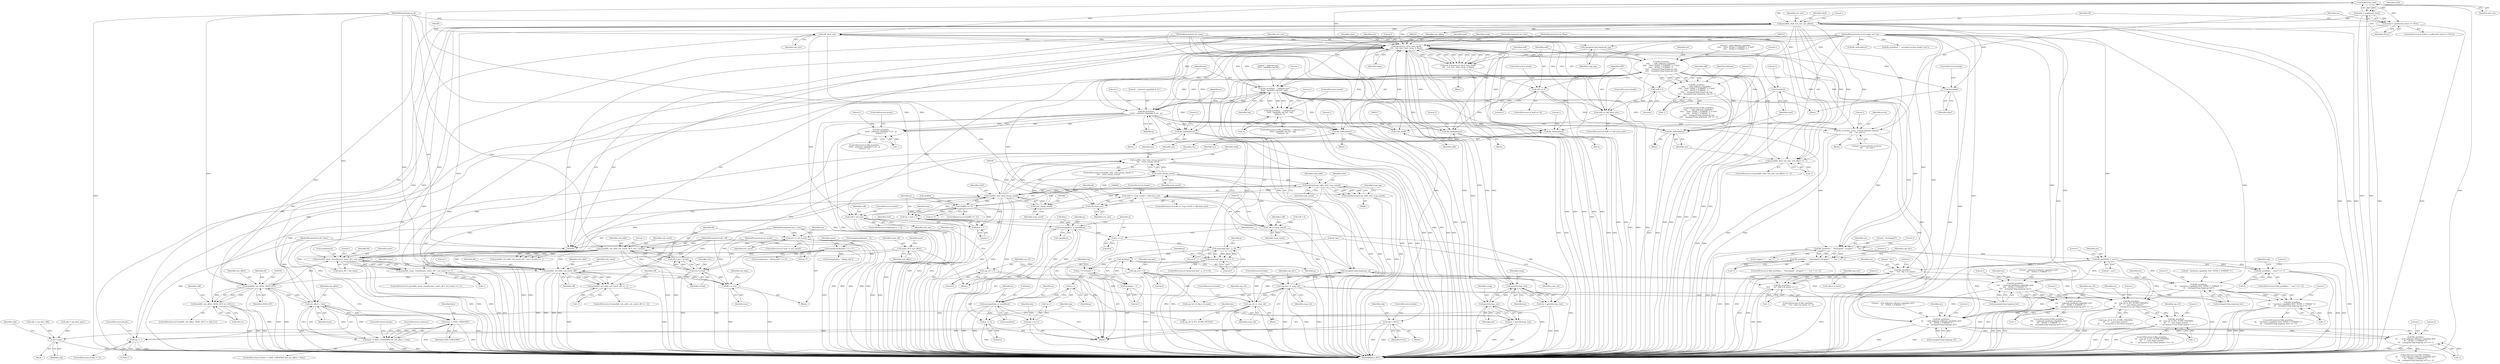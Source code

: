 digraph "1_file_445c8fb0ebff85195be94cd9f7e1df89cade5c7f_1@API" {
"1000271" [label="(Call,malloc(xsh_size))"];
"1000307" [label="(Call,(off_t)xsh_size)"];
"1000284" [label="(Call,pread(fd, nbuf, xsh_size, xsh_offset))"];
"1000226" [label="(Call,pread(fd, xsh_addr, xsh_sizeof, off))"];
"1000191" [label="(Call,pread(fd, name, sizeof(name), name_off + xsh_name))"];
"1000351" [label="(Call,lseek(fd, xsh_offset, SEEK_SET))"];
"1000113" [label="(MethodParameterIn,int fd)"];
"1000257" [label="(Call,xsh_offset > fsize)"];
"1000254" [label="(Call,fsize != SIZE_UNKNOWN)"];
"1000117" [label="(MethodParameterIn,off_t fsize)"];
"1000384" [label="(Call,read(fd, cbuf, (size_t)xcap_sizeof))"];
"1000400" [label="(Call,cbuf[0] == 'A')"];
"1000493" [label="(Call,memcpy(xcap_addr, cbuf, xcap_sizeof))"];
"1000390" [label="(Call,(ssize_t)xcap_sizeof)"];
"1000387" [label="(Call,(size_t)xcap_sizeof)"];
"1000164" [label="(Call,pread(fd, xsh_addr, xsh_sizeof, off + size * strtab))"];
"1000146" [label="(Call,size != xsh_sizeof)"];
"1000116" [label="(MethodParameterIn,size_t size)"];
"1000114" [label="(MethodParameterIn,off_t off)"];
"1000170" [label="(Call,size * strtab)"];
"1000120" [label="(MethodParameterIn,int strtab)"];
"1000207" [label="(Call,name[sizeof(name) - 1] = '\0')"];
"1000181" [label="(Call,name_off = xsh_offset)"];
"1000239" [label="(Call,off += size)"];
"1000269" [label="(Call,nbuf = malloc(xsh_size))"];
"1000271" [label="(Call,malloc(xsh_size))"];
"1000313" [label="(Call,donote(ms, nbuf, (size_t)noff,\n\t\t\t\t    xsh_size, clazz, swap, 4, flags))"];
"1000515" [label="(Call,file_printf(ms,\n\t\t\t\t\t    \", with unknown capability \"\n\t\t\t\t\t    \"0x%\" INT64_T_FORMAT \"x = 0x%\"\n\t\t\t\t\t    INT64_T_FORMAT \"x\",\n\t\t\t\t\t    (unsigned long long)xcap_tag,\n\t\t\t\t\t    (unsigned long long)xcap_val))"];
"1000480" [label="(Call,file_printf(ms, \", unknown gnu\"\n\t\t\t\t\t\t\" capability tag %d\", tag))"];
"1000438" [label="(Call,file_printf(ms,\n\t\t\t\t\t\t\", unknown capability %.3s\", p))"];
"1000110" [label="(MethodParameterIn,struct magic_set *ms)"];
"1000430" [label="(Call,memcmp(\"gnu\", p, 3))"];
"1000420" [label="(Call,p += 4)"];
"1000414" [label="(Call,memcpy(&len, p, sizeof(len)))"];
"1000459" [label="(Call,memcpy(&len, p, sizeof(len)))"];
"1000457" [label="(Call,p++)"];
"1000448" [label="(Call,p += strlen(p) + 1)"];
"1000451" [label="(Call,strlen(p))"];
"1000407" [label="(Call,*p = cbuf + 1)"];
"1000474" [label="(Call,tag != 1)"];
"1000454" [label="(Call,tag = *p++)"];
"1000518" [label="(Call,(unsigned long long)xcap_tag)"];
"1000521" [label="(Call,(unsigned long long)xcap_val)"];
"1000503" [label="(Call,cap_hw1 |= xcap_val)"];
"1000137" [label="(Call,cap_hw1 = 0)"];
"1000508" [label="(Call,cap_sf1 |= xcap_val)"];
"1000141" [label="(Call,cap_sf1 = 0)"];
"1000316" [label="(Call,(size_t)noff)"];
"1000305" [label="(Call,noff >= (off_t)xsh_size)"];
"1000325" [label="(Call,noff == 0)"];
"1000311" [label="(Call,noff = donote(ms, nbuf, (size_t)noff,\n\t\t\t\t    xsh_size, clazz, swap, 4, flags))"];
"1000299" [label="(Call,noff = 0)"];
"1000111" [label="(MethodParameterIn,int clazz)"];
"1000425" [label="(Call,getu32(swap, len))"];
"1000470" [label="(Call,getu32(swap, len))"];
"1000112" [label="(MethodParameterIn,int swap)"];
"1000118" [label="(MethodParameterIn,int *flags)"];
"1000378" [label="(Call,(off_t)xsh_size)"];
"1000268" [label="(Call,(nbuf = malloc(xsh_size)) == NULL)"];
"1000577" [label="(Call,cdp = NULL)"];
"1000624" [label="(Call,++cdp)"];
"1000190" [label="(Call,pread(fd, name, sizeof(name), name_off + xsh_name) == -1)"];
"1000225" [label="(Call,pread(fd, xsh_addr, xsh_sizeof, off) == -1)"];
"1000253" [label="(Call,fsize != SIZE_UNKNOWN && xsh_offset > fsize)"];
"1000350" [label="(Call,lseek(fd, xsh_offset, SEEK_SET) == (off_t)-1)"];
"1000383" [label="(Call,read(fd, cbuf, (size_t)xcap_sizeof) !=\n\t\t\t\t    (ssize_t)xcap_sizeof)"];
"1000429" [label="(Call,memcmp(\"gnu\", p, 3) != 0)"];
"1000202" [label="(Call,file_badread(ms))"];
"1000234" [label="(Call,file_badread(ms))"];
"1000275" [label="(Call,file_error(ms, errno, \"Cannot allocate memory\"\n \t\t\t\t    \" for note\"))"];
"1000292" [label="(Call,file_badread(ms))"];
"1000374" [label="(Call,(coff += xcap_sizeof) > (off_t)xsh_size)"];
"1000534" [label="(Call,coff = xsh_size)"];
"1000375" [label="(Call,coff += xcap_sizeof)"];
"1000329" [label="(Call,free(nbuf))"];
"1000360" [label="(Call,file_badseek(ms))"];
"1000394" [label="(Call,file_badread(ms))"];
"1000423" [label="(Call,len = getu32(swap, len))"];
"1000468" [label="(Call,len = getu32(swap, len))"];
"1000479" [label="(Call,file_printf(ms, \", unknown gnu\"\n\t\t\t\t\t\t\" capability tag %d\", tag)\n\t\t\t\t\t\t== -1)"];
"1000514" [label="(Call,file_printf(ms,\n\t\t\t\t\t    \", with unknown capability \"\n\t\t\t\t\t    \"0x%\" INT64_T_FORMAT \"x = 0x%\"\n\t\t\t\t\t    INT64_T_FORMAT \"x\",\n\t\t\t\t\t    (unsigned long long)xcap_tag,\n\t\t\t\t\t    (unsigned long long)xcap_val) == -1)"];
"1000543" [label="(Call,file_printf(ms, \", %sstripped\", stripped ? \"\" : \"not \"))"];
"1000542" [label="(Call,file_printf(ms, \", %sstripped\", stripped ? \"\" : \"not \") == -1)"];
"1000583" [label="(Call,file_printf(ms, \", uses\"))"];
"1000582" [label="(Call,file_printf(ms, \", uses\") == -1)"];
"1000608" [label="(Call,file_printf(ms,\n\t\t\t\t\t    \" %s\", cdp->cd_name))"];
"1000607" [label="(Call,file_printf(ms,\n\t\t\t\t\t    \" %s\", cdp->cd_name) == -1)"];
"1000630" [label="(Call,file_printf(ms,\n\t\t\t\t    \" unknown hardware capability 0x%\"\n\t\t\t\t    INT64_T_FORMAT \"x\",\n\t\t\t\t    (unsigned long long)cap_hw1))"];
"1000629" [label="(Call,file_printf(ms,\n\t\t\t\t    \" unknown hardware capability 0x%\"\n\t\t\t\t    INT64_T_FORMAT \"x\",\n\t\t\t\t    (unsigned long long)cap_hw1) == -1)"];
"1000666" [label="(Call,file_printf(ms,\n\t\t\t    (cap_sf1 & SF1_SUNW_FPKNWN)\n\t\t\t    ? \", uses frame pointer\"\n\t\t\t    : \", not known to use frame pointer\"))"];
"1000665" [label="(Call,file_printf(ms,\n\t\t\t    (cap_sf1 & SF1_SUNW_FPKNWN)\n\t\t\t    ? \", uses frame pointer\"\n\t\t\t    : \", not known to use frame pointer\") == -1)"];
"1000686" [label="(Call,file_printf(ms,\n\t\t\t    \", with unknown software capability 0x%\"\n\t\t\t    INT64_T_FORMAT \"x\",\n\t\t\t    (unsigned long long)cap_sf1))"];
"1000685" [label="(Call,file_printf(ms,\n\t\t\t    \", with unknown software capability 0x%\"\n\t\t\t    INT64_T_FORMAT \"x\",\n\t\t\t    (unsigned long long)cap_sf1) == -1)"];
"1000645" [label="(Call,file_printf(ms,\n\t\t\t    \" hardware capability 0x%\" INT64_T_FORMAT \"x\",\n\t\t\t    (unsigned long long)cap_hw1))"];
"1000644" [label="(Call,file_printf(ms,\n\t\t\t    \" hardware capability 0x%\" INT64_T_FORMAT \"x\",\n\t\t\t    (unsigned long long)cap_hw1) == -1)"];
"1000437" [label="(Call,file_printf(ms,\n\t\t\t\t\t\t\", unknown capability %.3s\", p)\n\t\t\t\t\t\t== -1)"];
"1000465" [label="(Call,p += 4)"];
"1000450" [label="(Call,strlen(p) + 1)"];
"1000409" [label="(Call,cbuf + 1)"];
"1000491" [label="(Call,(void)memcpy(xcap_addr, cbuf, xcap_sizeof))"];
"1000283" [label="(Call,pread(fd, nbuf, xsh_size, xsh_offset) == -1)"];
"1000294" [label="(Call,free(nbuf))"];
"1000584" [label="(Identifier,ms)"];
"1000469" [label="(Identifier,len)"];
"1000485" [label="(Literal,1)"];
"1000496" [label="(Identifier,xcap_sizeof)"];
"1000326" [label="(Identifier,noff)"];
"1000288" [label="(Identifier,xsh_offset)"];
"1000443" [label="(Literal,1)"];
"1000234" [label="(Call,file_badread(ms))"];
"1000240" [label="(Identifier,off)"];
"1000402" [label="(Identifier,cbuf)"];
"1000268" [label="(Call,(nbuf = malloc(xsh_size)) == NULL)"];
"1000285" [label="(Identifier,fd)"];
"1000293" [label="(Identifier,ms)"];
"1000193" [label="(Identifier,name)"];
"1000281" [label="(Literal,1)"];
"1000520" [label="(Identifier,xcap_tag)"];
"1000514" [label="(Call,file_printf(ms,\n\t\t\t\t\t    \", with unknown capability \"\n\t\t\t\t\t    \"0x%\" INT64_T_FORMAT \"x = 0x%\"\n\t\t\t\t\t    INT64_T_FORMAT \"x\",\n\t\t\t\t\t    (unsigned long long)xcap_tag,\n\t\t\t\t\t    (unsigned long long)xcap_val) == -1)"];
"1000494" [label="(Identifier,xcap_addr)"];
"1000666" [label="(Call,file_printf(ms,\n\t\t\t    (cap_sf1 & SF1_SUNW_FPKNWN)\n\t\t\t    ? \", uses frame pointer\"\n\t\t\t    : \", not known to use frame pointer\"))"];
"1000674" [label="(Call,-1)"];
"1000668" [label="(Call,(cap_sf1 & SF1_SUNW_FPKNWN)\n\t\t\t    ? \", uses frame pointer\"\n\t\t\t    : \", not known to use frame pointer\")"];
"1000648" [label="(Call,(unsigned long long)cap_hw1)"];
"1000258" [label="(Identifier,xsh_offset)"];
"1000624" [label="(Call,++cdp)"];
"1000359" [label="(Block,)"];
"1000455" [label="(Identifier,tag)"];
"1000389" [label="(Identifier,xcap_sizeof)"];
"1000118" [label="(MethodParameterIn,int *flags)"];
"1000320" [label="(Identifier,clazz)"];
"1000615" [label="(Literal,1)"];
"1000461" [label="(Identifier,len)"];
"1000457" [label="(Call,p++)"];
"1000572" [label="(Call,cdp = cap_desc_386)"];
"1000446" [label="(Literal,1)"];
"1000511" [label="(ControlStructure,break;)"];
"1000139" [label="(Literal,0)"];
"1000310" [label="(ControlStructure,break;)"];
"1000696" [label="(Literal,1)"];
"1000609" [label="(Identifier,ms)"];
"1000451" [label="(Call,strlen(p))"];
"1000478" [label="(ControlStructure,if (file_printf(ms, \", unknown gnu\"\n\t\t\t\t\t\t\" capability tag %d\", tag)\n\t\t\t\t\t\t== -1))"];
"1000678" [label="(Literal,1)"];
"1000610" [label="(Literal,\" %s\")"];
"1000535" [label="(Identifier,coff)"];
"1000585" [label="(Literal,\", uses\")"];
"1000637" [label="(Literal,1)"];
"1000188" [label="(Block,)"];
"1000524" [label="(Call,-1)"];
"1000625" [label="(Identifier,cdp)"];
"1000484" [label="(Call,-1)"];
"1000267" [label="(ControlStructure,if ((nbuf = malloc(xsh_size)) == NULL))"];
"1000633" [label="(Call,(unsigned long long)cap_hw1)"];
"1000408" [label="(Identifier,p)"];
"1000311" [label="(Call,noff = donote(ms, nbuf, (size_t)noff,\n\t\t\t\t    xsh_size, clazz, swap, 4, flags))"];
"1000191" [label="(Call,pread(fd, name, sizeof(name), name_off + xsh_name))"];
"1000437" [label="(Call,file_printf(ms,\n\t\t\t\t\t\t\", unknown capability %.3s\", p)\n\t\t\t\t\t\t== -1)"];
"1000385" [label="(Identifier,fd)"];
"1000207" [label="(Call,name[sizeof(name) - 1] = '\0')"];
"1000664" [label="(ControlStructure,if (file_printf(ms,\n\t\t\t    (cap_sf1 & SF1_SUNW_FPKNWN)\n\t\t\t    ? \", uses frame pointer\"\n\t\t\t    : \", not known to use frame pointer\") == -1))"];
"1000120" [label="(MethodParameterIn,int strtab)"];
"1000680" [label="(Identifier,cap_sf1)"];
"1000428" [label="(ControlStructure,if (memcmp(\"gnu\", p, 3) != 0))"];
"1000224" [label="(ControlStructure,if (pread(fd, xsh_addr, xsh_sizeof, off) == -1))"];
"1000516" [label="(Identifier,ms)"];
"1000181" [label="(Call,name_off = xsh_offset)"];
"1000138" [label="(Identifier,cap_hw1)"];
"1000489" [label="(ControlStructure,break;)"];
"1000243" [label="(Identifier,xsh_type)"];
"1000373" [label="(ControlStructure,if ((coff += xcap_sizeof) > (off_t)xsh_size))"];
"1000479" [label="(Call,file_printf(ms, \", unknown gnu\"\n\t\t\t\t\t\t\" capability tag %d\", tag)\n\t\t\t\t\t\t== -1)"];
"1000349" [label="(ControlStructure,if (lseek(fd, xsh_offset, SEEK_SET) == (off_t)-1))"];
"1000440" [label="(Literal,\", unknown capability %.3s\")"];
"1000257" [label="(Call,xsh_offset > fsize)"];
"1000330" [label="(Identifier,nbuf)"];
"1000646" [label="(Identifier,ms)"];
"1000482" [label="(Literal,\", unknown gnu\"\n\t\t\t\t\t\t\" capability tag %d\")"];
"1000590" [label="(Literal,1)"];
"1000137" [label="(Call,cap_hw1 = 0)"];
"1000579" [label="(Identifier,NULL)"];
"1000468" [label="(Call,len = getu32(swap, len))"];
"1000434" [label="(Literal,0)"];
"1000319" [label="(Identifier,xsh_size)"];
"1000331" [label="(ControlStructure,break;)"];
"1000306" [label="(Identifier,noff)"];
"1000582" [label="(Call,file_printf(ms, \", uses\") == -1)"];
"1000423" [label="(Call,len = getu32(swap, len))"];
"1000307" [label="(Call,(off_t)xsh_size)"];
"1000476" [label="(Literal,1)"];
"1000450" [label="(Call,strlen(p) + 1)"];
"1000488" [label="(Literal,1)"];
"1000481" [label="(Identifier,ms)"];
"1000153" [label="(Identifier,ms)"];
"1000114" [label="(MethodParameterIn,off_t off)"];
"1000699" [label="(MethodReturn,RET)"];
"1000472" [label="(Identifier,len)"];
"1000458" [label="(Identifier,p)"];
"1000608" [label="(Call,file_printf(ms,\n\t\t\t\t\t    \" %s\", cdp->cd_name))"];
"1000360" [label="(Call,file_badseek(ms))"];
"1000506" [label="(ControlStructure,break;)"];
"1000534" [label="(Call,coff = xsh_size)"];
"1000216" [label="(Call,strcmp(name, \".debug_info\") == 0)"];
"1000171" [label="(Identifier,size)"];
"1000376" [label="(Identifier,coff)"];
"1000580" [label="(ControlStructure,break;)"];
"1000217" [label="(Call,strcmp(name, \".debug_info\"))"];
"1000265" [label="(Block,)"];
"1000453" [label="(Literal,1)"];
"1000203" [label="(Identifier,ms)"];
"1000422" [label="(Literal,4)"];
"1000462" [label="(Identifier,p)"];
"1000471" [label="(Identifier,swap)"];
"1000510" [label="(Identifier,xcap_val)"];
"1000392" [label="(Identifier,xcap_sizeof)"];
"1000277" [label="(Identifier,errno)"];
"1000536" [label="(Identifier,xsh_size)"];
"1000255" [label="(Identifier,fsize)"];
"1000598" [label="(Block,)"];
"1000269" [label="(Call,nbuf = malloc(xsh_size))"];
"1000228" [label="(Identifier,xsh_addr)"];
"1000361" [label="(Identifier,ms)"];
"1000498" [label="(Identifier,xcap_tag)"];
"1000199" [label="(Call,-1)"];
"1000113" [label="(MethodParameterIn,int fd)"];
"1000655" [label="(Literal,1)"];
"1000229" [label="(Identifier,xsh_sizeof)"];
"1000110" [label="(MethodParameterIn,struct magic_set *ms)"];
"1000618" [label="(Literal,1)"];
"1000262" [label="(ControlStructure,break;)"];
"1000429" [label="(Call,memcmp(\"gnu\", p, 3) != 0)"];
"1000241" [label="(Identifier,size)"];
"1000517" [label="(Literal,\", with unknown capability \"\n\t\t\t\t\t    \"0x%\" INT64_T_FORMAT \"x = 0x%\"\n\t\t\t\t\t    INT64_T_FORMAT \"x\")"];
"1000687" [label="(Identifier,ms)"];
"1000636" [label="(Call,-1)"];
"1000366" [label="(Identifier,coff)"];
"1000314" [label="(Identifier,ms)"];
"1000390" [label="(Call,(ssize_t)xcap_sizeof)"];
"1000165" [label="(Identifier,fd)"];
"1000660" [label="(Call,cap_sf1 & SF1_SUNW_FPUSED)"];
"1000322" [label="(Literal,4)"];
"1000166" [label="(Identifier,xsh_addr)"];
"1000504" [label="(Identifier,cap_hw1)"];
"1000544" [label="(Identifier,ms)"];
"1000629" [label="(Call,file_printf(ms,\n\t\t\t\t    \" unknown hardware capability 0x%\"\n\t\t\t\t    INT64_T_FORMAT \"x\",\n\t\t\t\t    (unsigned long long)cap_hw1) == -1)"];
"1000315" [label="(Identifier,nbuf)"];
"1000421" [label="(Identifier,p)"];
"1000324" [label="(ControlStructure,if (noff == 0))"];
"1000532" [label="(Identifier,nbadcap)"];
"1000425" [label="(Call,getu32(swap, len))"];
"1000393" [label="(Block,)"];
"1000652" [label="(Literal,1)"];
"1000323" [label="(Identifier,flags)"];
"1000194" [label="(Call,sizeof(name))"];
"1000647" [label="(Literal,\" hardware capability 0x%\" INT64_T_FORMAT \"x\")"];
"1000353" [label="(Identifier,xsh_offset)"];
"1000284" [label="(Call,pread(fd, nbuf, xsh_size, xsh_offset))"];
"1000409" [label="(Call,cbuf + 1)"];
"1000424" [label="(Identifier,len)"];
"1000456" [label="(Call,*p++)"];
"1000620" [label="(Identifier,cap_hw1)"];
"1000168" [label="(Call,off + size * strtab)"];
"1000692" [label="(Call,-1)"];
"1000292" [label="(Call,file_badread(ms))"];
"1000529" [label="(ControlStructure,if (nbadcap++ > 2))"];
"1000283" [label="(Call,pread(fd, nbuf, xsh_size, xsh_offset) == -1)"];
"1000301" [label="(Literal,0)"];
"1000600" [label="(Call,cap_hw1 & cdp->cd_mask)"];
"1000561" [label="(Block,)"];
"1000291" [label="(Block,)"];
"1000190" [label="(Call,pread(fd, name, sizeof(name), name_off + xsh_name) == -1)"];
"1000433" [label="(Literal,3)"];
"1000401" [label="(Call,cbuf[0])"];
"1000525" [label="(Literal,1)"];
"1000239" [label="(Call,off += size)"];
"1000238" [label="(Literal,1)"];
"1000657" [label="(Identifier,cap_sf1)"];
"1000586" [label="(Call,-1)"];
"1000352" [label="(Identifier,fd)"];
"1000380" [label="(Identifier,xsh_size)"];
"1000550" [label="(Call,-1)"];
"1000459" [label="(Call,memcpy(&len, p, sizeof(len)))"];
"1000163" [label="(Call,pread(fd, xsh_addr, xsh_sizeof, off + size * strtab) == -1)"];
"1000414" [label="(Call,memcpy(&len, p, sizeof(len)))"];
"1000581" [label="(ControlStructure,if (file_printf(ms, \", uses\") == -1))"];
"1000521" [label="(Call,(unsigned long long)xcap_val)"];
"1000117" [label="(MethodParameterIn,off_t fsize)"];
"1000518" [label="(Call,(unsigned long long)xcap_tag)"];
"1000313" [label="(Call,donote(ms, nbuf, (size_t)noff,\n\t\t\t\t    xsh_size, clazz, swap, 4, flags))"];
"1000685" [label="(Call,file_printf(ms,\n\t\t\t    \", with unknown software capability 0x%\"\n\t\t\t    INT64_T_FORMAT \"x\",\n\t\t\t    (unsigned long long)cap_sf1) == -1)"];
"1000508" [label="(Call,cap_sf1 |= xcap_val)"];
"1000300" [label="(Identifier,noff)"];
"1000430" [label="(Call,memcmp(\"gnu\", p, 3))"];
"1000164" [label="(Call,pread(fd, xsh_addr, xsh_sizeof, off + size * strtab))"];
"1000274" [label="(Block,)"];
"1000689" [label="(Call,(unsigned long long)cap_sf1)"];
"1000432" [label="(Identifier,p)"];
"1000565" [label="(Call,cdp = cap_desc_sparc)"];
"1000693" [label="(Literal,1)"];
"1000515" [label="(Call,file_printf(ms,\n\t\t\t\t\t    \", with unknown capability \"\n\t\t\t\t\t    \"0x%\" INT64_T_FORMAT \"x = 0x%\"\n\t\t\t\t\t    INT64_T_FORMAT \"x\",\n\t\t\t\t\t    (unsigned long long)xcap_tag,\n\t\t\t\t\t    (unsigned long long)xcap_val))"];
"1000418" [label="(Call,sizeof(len))"];
"1000143" [label="(Literal,0)"];
"1000448" [label="(Call,p += strlen(p) + 1)"];
"1000111" [label="(MethodParameterIn,int clazz)"];
"1000688" [label="(Literal,\", with unknown software capability 0x%\"\n\t\t\t    INT64_T_FORMAT \"x\")"];
"1000230" [label="(Identifier,off)"];
"1000235" [label="(Identifier,ms)"];
"1000467" [label="(Literal,4)"];
"1000375" [label="(Call,coff += xcap_sizeof)"];
"1000556" [label="(Identifier,cap_hw1)"];
"1000454" [label="(Call,tag = *p++)"];
"1000541" [label="(ControlStructure,if (file_printf(ms, \", %sstripped\", stripped ? \"\" : \"not \") == -1))"];
"1000415" [label="(Call,&len)"];
"1000172" [label="(Identifier,strtab)"];
"1000460" [label="(Call,&len)"];
"1000318" [label="(Identifier,noff)"];
"1000232" [label="(Literal,1)"];
"1000145" [label="(ControlStructure,if (size != xsh_sizeof))"];
"1000628" [label="(ControlStructure,if (file_printf(ms,\n\t\t\t\t    \" unknown hardware capability 0x%\"\n\t\t\t\t    INT64_T_FORMAT \"x\",\n\t\t\t\t    (unsigned long long)cap_hw1) == -1))"];
"1000686" [label="(Call,file_printf(ms,\n\t\t\t    \", with unknown software capability 0x%\"\n\t\t\t    INT64_T_FORMAT \"x\",\n\t\t\t    (unsigned long long)cap_sf1))"];
"1000378" [label="(Call,(off_t)xsh_size)"];
"1000651" [label="(Call,-1)"];
"1000473" [label="(ControlStructure,if (tag != 1))"];
"1000675" [label="(Literal,1)"];
"1000208" [label="(Call,name[sizeof(name) - 1])"];
"1000542" [label="(Call,file_printf(ms, \", %sstripped\", stripped ? \"\" : \"not \") == -1)"];
"1000577" [label="(Call,cdp = NULL)"];
"1000614" [label="(Call,-1)"];
"1000183" [label="(Identifier,xsh_offset)"];
"1000271" [label="(Call,malloc(xsh_size))"];
"1000303" [label="(Block,)"];
"1000299" [label="(Call,noff = 0)"];
"1000554" [label="(Literal,1)"];
"1000438" [label="(Call,file_printf(ms,\n\t\t\t\t\t\t\", unknown capability %.3s\", p))"];
"1000665" [label="(Call,file_printf(ms,\n\t\t\t    (cap_sf1 & SF1_SUNW_FPKNWN)\n\t\t\t    ? \", uses frame pointer\"\n\t\t\t    : \", not known to use frame pointer\") == -1)"];
"1000466" [label="(Identifier,p)"];
"1000273" [label="(Identifier,NULL)"];
"1000231" [label="(Call,-1)"];
"1000214" [label="(Literal,'\0')"];
"1000309" [label="(Identifier,xsh_size)"];
"1000416" [label="(Identifier,len)"];
"1000196" [label="(Call,name_off + xsh_name)"];
"1000398" [label="(Literal,1)"];
"1000546" [label="(Call,stripped ? \"\" : \"not \")"];
"1000185" [label="(Identifier,num)"];
"1000583" [label="(Call,file_printf(ms, \", uses\"))"];
"1000463" [label="(Call,sizeof(len))"];
"1000630" [label="(Call,file_printf(ms,\n\t\t\t\t    \" unknown hardware capability 0x%\"\n\t\t\t\t    INT64_T_FORMAT \"x\",\n\t\t\t\t    (unsigned long long)cap_hw1))"];
"1000513" [label="(ControlStructure,if (file_printf(ms,\n\t\t\t\t\t    \", with unknown capability \"\n\t\t\t\t\t    \"0x%\" INT64_T_FORMAT \"x = 0x%\"\n\t\t\t\t\t    INT64_T_FORMAT \"x\",\n\t\t\t\t\t    (unsigned long long)xcap_tag,\n\t\t\t\t\t    (unsigned long long)xcap_val) == -1))"];
"1000470" [label="(Call,getu32(swap, len))"];
"1000294" [label="(Call,free(nbuf))"];
"1000276" [label="(Identifier,ms)"];
"1000439" [label="(Identifier,ms)"];
"1000545" [label="(Literal,\", %sstripped\")"];
"1000146" [label="(Call,size != xsh_sizeof)"];
"1000226" [label="(Call,pread(fd, xsh_addr, xsh_sizeof, off))"];
"1000387" [label="(Call,(size_t)xcap_sizeof)"];
"1000121" [label="(Block,)"];
"1000483" [label="(Identifier,tag)"];
"1000523" [label="(Identifier,xcap_val)"];
"1000351" [label="(Call,lseek(fd, xsh_offset, SEEK_SET))"];
"1000382" [label="(ControlStructure,if (read(fd, cbuf, (size_t)xcap_sizeof) !=\n\t\t\t\t    (ssize_t)xcap_sizeof))"];
"1000410" [label="(Identifier,cbuf)"];
"1000611" [label="(Call,cdp->cd_name)"];
"1000176" [label="(Call,file_badread(ms))"];
"1000148" [label="(Identifier,xsh_sizeof)"];
"1000578" [label="(Identifier,cdp)"];
"1000631" [label="(Identifier,ms)"];
"1000252" [label="(ControlStructure,if (fsize != SIZE_UNKNOWN && xsh_offset > fsize))"];
"1000298" [label="(Literal,1)"];
"1000399" [label="(ControlStructure,if (cbuf[0] == 'A'))"];
"1000503" [label="(Call,cap_hw1 |= xcap_val)"];
"1000441" [label="(Identifier,p)"];
"1000509" [label="(Identifier,cap_sf1)"];
"1000442" [label="(Call,-1)"];
"1000427" [label="(Identifier,len)"];
"1000374" [label="(Call,(coff += xcap_sizeof) > (off_t)xsh_size)"];
"1000170" [label="(Call,size * strtab)"];
"1000505" [label="(Identifier,xcap_val)"];
"1000355" [label="(Call,(off_t)-1)"];
"1000200" [label="(Literal,1)"];
"1000417" [label="(Identifier,p)"];
"1000286" [label="(Identifier,nbuf)"];
"1000551" [label="(Literal,1)"];
"1000305" [label="(Call,noff >= (off_t)xsh_size)"];
"1000491" [label="(Call,(void)memcpy(xcap_addr, cbuf, xcap_sizeof))"];
"1000316" [label="(Call,(size_t)noff)"];
"1000321" [label="(Identifier,swap)"];
"1000480" [label="(Call,file_printf(ms, \", unknown gnu\"\n\t\t\t\t\t\t\" capability tag %d\", tag))"];
"1000350" [label="(Call,lseek(fd, xsh_offset, SEEK_SET) == (off_t)-1)"];
"1000645" [label="(Call,file_printf(ms,\n\t\t\t    \" hardware capability 0x%\" INT64_T_FORMAT \"x\",\n\t\t\t    (unsigned long long)cap_hw1))"];
"1000295" [label="(Identifier,nbuf)"];
"1000493" [label="(Call,memcpy(xcap_addr, cbuf, xcap_sizeof))"];
"1000225" [label="(Call,pread(fd, xsh_addr, xsh_sizeof, off) == -1)"];
"1000116" [label="(MethodParameterIn,size_t size)"];
"1000400" [label="(Call,cbuf[0] == 'A')"];
"1000395" [label="(Identifier,ms)"];
"1000354" [label="(Identifier,SEEK_SET)"];
"1000304" [label="(ControlStructure,if (noff >= (off_t)xsh_size))"];
"1000431" [label="(Literal,\"gnu\")"];
"1000543" [label="(Call,file_printf(ms, \", %sstripped\", stripped ? \"\" : \"not \"))"];
"1000592" [label="(Identifier,cdp)"];
"1000147" [label="(Identifier,size)"];
"1000142" [label="(Identifier,cap_sf1)"];
"1000420" [label="(Call,p += 4)"];
"1000383" [label="(Call,read(fd, cbuf, (size_t)xcap_sizeof) !=\n\t\t\t\t    (ssize_t)xcap_sizeof)"];
"1000329" [label="(Call,free(nbuf))"];
"1000386" [label="(Identifier,cbuf)"];
"1000272" [label="(Identifier,xsh_size)"];
"1000233" [label="(Block,)"];
"1000490" [label="(ControlStructure,break;)"];
"1000278" [label="(Literal,\"Cannot allocate memory\"\n \t\t\t\t    \" for note\")"];
"1000112" [label="(MethodParameterIn,int swap)"];
"1000495" [label="(Identifier,cbuf)"];
"1000596" [label="(Identifier,cdp)"];
"1000192" [label="(Identifier,fd)"];
"1000606" [label="(ControlStructure,if (file_printf(ms,\n\t\t\t\t\t    \" %s\", cdp->cd_name) == -1))"];
"1000684" [label="(ControlStructure,if (file_printf(ms,\n\t\t\t    \", with unknown software capability 0x%\"\n\t\t\t    INT64_T_FORMAT \"x\",\n\t\t\t    (unsigned long long)cap_sf1) == -1))"];
"1000270" [label="(Identifier,nbuf)"];
"1000452" [label="(Identifier,p)"];
"1000405" [label="(Block,)"];
"1000182" [label="(Identifier,name_off)"];
"1000381" [label="(ControlStructure,break;)"];
"1000407" [label="(Call,*p = cbuf + 1)"];
"1000206" [label="(Literal,1)"];
"1000289" [label="(Call,-1)"];
"1000640" [label="(Literal,1)"];
"1000643" [label="(ControlStructure,if (file_printf(ms,\n\t\t\t    \" hardware capability 0x%\" INT64_T_FORMAT \"x\",\n\t\t\t    (unsigned long long)cap_hw1) == -1))"];
"1000174" [label="(Literal,1)"];
"1000152" [label="(Call,file_printf(ms, \", corrupted section header size\"))"];
"1000202" [label="(Call,file_badread(ms))"];
"1000644" [label="(Call,file_printf(ms,\n\t\t\t    \" hardware capability 0x%\" INT64_T_FORMAT \"x\",\n\t\t\t    (unsigned long long)cap_hw1) == -1)"];
"1000474" [label="(Call,tag != 1)"];
"1000475" [label="(Identifier,tag)"];
"1000411" [label="(Literal,1)"];
"1000259" [label="(Identifier,fsize)"];
"1000499" [label="(Block,)"];
"1000189" [label="(ControlStructure,if (pread(fd, name, sizeof(name), name_off + xsh_name) == -1))"];
"1000254" [label="(Call,fsize != SIZE_UNKNOWN)"];
"1000327" [label="(Literal,0)"];
"1000141" [label="(Call,cap_sf1 = 0)"];
"1000528" [label="(Literal,1)"];
"1000465" [label="(Call,p += 4)"];
"1000256" [label="(Identifier,SIZE_UNKNOWN)"];
"1000377" [label="(Identifier,xcap_sizeof)"];
"1000218" [label="(Identifier,name)"];
"1000325" [label="(Call,noff == 0)"];
"1000537" [label="(ControlStructure,break;)"];
"1000275" [label="(Call,file_error(ms, errno, \"Cannot allocate memory\"\n \t\t\t\t    \" for note\"))"];
"1000698" [label="(Literal,0)"];
"1000282" [label="(ControlStructure,if (pread(fd, nbuf, xsh_size, xsh_offset) == -1))"];
"1000227" [label="(Identifier,fd)"];
"1000167" [label="(Identifier,xsh_sizeof)"];
"1000253" [label="(Call,fsize != SIZE_UNKNOWN && xsh_offset > fsize)"];
"1000209" [label="(Identifier,name)"];
"1000290" [label="(Literal,1)"];
"1000394" [label="(Call,file_badread(ms))"];
"1000426" [label="(Identifier,swap)"];
"1000404" [label="(Literal,'A')"];
"1000447" [label="(ControlStructure,break;)"];
"1000632" [label="(Literal,\" unknown hardware capability 0x%\"\n\t\t\t\t    INT64_T_FORMAT \"x\")"];
"1000261" [label="(ControlStructure,continue;)"];
"1000365" [label="(Call,coff = 0)"];
"1000449" [label="(Identifier,p)"];
"1000312" [label="(Identifier,noff)"];
"1000436" [label="(ControlStructure,if (file_printf(ms,\n\t\t\t\t\t\t\", unknown capability %.3s\", p)\n\t\t\t\t\t\t== -1))"];
"1000328" [label="(ControlStructure,break;)"];
"1000384" [label="(Call,read(fd, cbuf, (size_t)xcap_sizeof))"];
"1000369" [label="(Block,)"];
"1000587" [label="(Literal,1)"];
"1000201" [label="(Block,)"];
"1000607" [label="(Call,file_printf(ms,\n\t\t\t\t\t    \" %s\", cdp->cd_name) == -1)"];
"1000667" [label="(Identifier,ms)"];
"1000287" [label="(Identifier,xsh_size)"];
"1000364" [label="(Literal,1)"];
"1000271" -> "1000269"  [label="AST: "];
"1000271" -> "1000272"  [label="CFG: "];
"1000272" -> "1000271"  [label="AST: "];
"1000269" -> "1000271"  [label="CFG: "];
"1000271" -> "1000699"  [label="DDG: "];
"1000271" -> "1000268"  [label="DDG: "];
"1000271" -> "1000269"  [label="DDG: "];
"1000307" -> "1000271"  [label="DDG: "];
"1000313" -> "1000271"  [label="DDG: "];
"1000378" -> "1000271"  [label="DDG: "];
"1000271" -> "1000284"  [label="DDG: "];
"1000307" -> "1000305"  [label="AST: "];
"1000307" -> "1000309"  [label="CFG: "];
"1000308" -> "1000307"  [label="AST: "];
"1000309" -> "1000307"  [label="AST: "];
"1000305" -> "1000307"  [label="CFG: "];
"1000307" -> "1000699"  [label="DDG: "];
"1000307" -> "1000305"  [label="DDG: "];
"1000284" -> "1000307"  [label="DDG: "];
"1000313" -> "1000307"  [label="DDG: "];
"1000307" -> "1000313"  [label="DDG: "];
"1000307" -> "1000378"  [label="DDG: "];
"1000307" -> "1000534"  [label="DDG: "];
"1000284" -> "1000283"  [label="AST: "];
"1000284" -> "1000288"  [label="CFG: "];
"1000285" -> "1000284"  [label="AST: "];
"1000286" -> "1000284"  [label="AST: "];
"1000287" -> "1000284"  [label="AST: "];
"1000288" -> "1000284"  [label="AST: "];
"1000290" -> "1000284"  [label="CFG: "];
"1000284" -> "1000699"  [label="DDG: "];
"1000284" -> "1000699"  [label="DDG: "];
"1000284" -> "1000699"  [label="DDG: "];
"1000284" -> "1000699"  [label="DDG: "];
"1000284" -> "1000191"  [label="DDG: "];
"1000284" -> "1000257"  [label="DDG: "];
"1000284" -> "1000283"  [label="DDG: "];
"1000284" -> "1000283"  [label="DDG: "];
"1000284" -> "1000283"  [label="DDG: "];
"1000284" -> "1000283"  [label="DDG: "];
"1000226" -> "1000284"  [label="DDG: "];
"1000113" -> "1000284"  [label="DDG: "];
"1000269" -> "1000284"  [label="DDG: "];
"1000351" -> "1000284"  [label="DDG: "];
"1000257" -> "1000284"  [label="DDG: "];
"1000284" -> "1000294"  [label="DDG: "];
"1000284" -> "1000313"  [label="DDG: "];
"1000284" -> "1000329"  [label="DDG: "];
"1000284" -> "1000351"  [label="DDG: "];
"1000226" -> "1000225"  [label="AST: "];
"1000226" -> "1000230"  [label="CFG: "];
"1000227" -> "1000226"  [label="AST: "];
"1000228" -> "1000226"  [label="AST: "];
"1000229" -> "1000226"  [label="AST: "];
"1000230" -> "1000226"  [label="AST: "];
"1000232" -> "1000226"  [label="CFG: "];
"1000226" -> "1000699"  [label="DDG: "];
"1000226" -> "1000699"  [label="DDG: "];
"1000226" -> "1000699"  [label="DDG: "];
"1000226" -> "1000699"  [label="DDG: "];
"1000226" -> "1000191"  [label="DDG: "];
"1000226" -> "1000225"  [label="DDG: "];
"1000226" -> "1000225"  [label="DDG: "];
"1000226" -> "1000225"  [label="DDG: "];
"1000226" -> "1000225"  [label="DDG: "];
"1000191" -> "1000226"  [label="DDG: "];
"1000113" -> "1000226"  [label="DDG: "];
"1000164" -> "1000226"  [label="DDG: "];
"1000164" -> "1000226"  [label="DDG: "];
"1000239" -> "1000226"  [label="DDG: "];
"1000114" -> "1000226"  [label="DDG: "];
"1000226" -> "1000239"  [label="DDG: "];
"1000226" -> "1000351"  [label="DDG: "];
"1000226" -> "1000384"  [label="DDG: "];
"1000191" -> "1000190"  [label="AST: "];
"1000191" -> "1000196"  [label="CFG: "];
"1000192" -> "1000191"  [label="AST: "];
"1000193" -> "1000191"  [label="AST: "];
"1000194" -> "1000191"  [label="AST: "];
"1000196" -> "1000191"  [label="AST: "];
"1000200" -> "1000191"  [label="CFG: "];
"1000191" -> "1000699"  [label="DDG: "];
"1000191" -> "1000699"  [label="DDG: "];
"1000191" -> "1000699"  [label="DDG: "];
"1000191" -> "1000190"  [label="DDG: "];
"1000191" -> "1000190"  [label="DDG: "];
"1000191" -> "1000190"  [label="DDG: "];
"1000351" -> "1000191"  [label="DDG: "];
"1000384" -> "1000191"  [label="DDG: "];
"1000164" -> "1000191"  [label="DDG: "];
"1000113" -> "1000191"  [label="DDG: "];
"1000207" -> "1000191"  [label="DDG: "];
"1000181" -> "1000191"  [label="DDG: "];
"1000351" -> "1000350"  [label="AST: "];
"1000351" -> "1000354"  [label="CFG: "];
"1000352" -> "1000351"  [label="AST: "];
"1000353" -> "1000351"  [label="AST: "];
"1000354" -> "1000351"  [label="AST: "];
"1000356" -> "1000351"  [label="CFG: "];
"1000351" -> "1000699"  [label="DDG: "];
"1000351" -> "1000699"  [label="DDG: "];
"1000351" -> "1000699"  [label="DDG: "];
"1000351" -> "1000257"  [label="DDG: "];
"1000351" -> "1000350"  [label="DDG: "];
"1000351" -> "1000350"  [label="DDG: "];
"1000351" -> "1000350"  [label="DDG: "];
"1000113" -> "1000351"  [label="DDG: "];
"1000257" -> "1000351"  [label="DDG: "];
"1000351" -> "1000384"  [label="DDG: "];
"1000113" -> "1000109"  [label="AST: "];
"1000113" -> "1000699"  [label="DDG: "];
"1000113" -> "1000164"  [label="DDG: "];
"1000113" -> "1000384"  [label="DDG: "];
"1000257" -> "1000253"  [label="AST: "];
"1000257" -> "1000259"  [label="CFG: "];
"1000258" -> "1000257"  [label="AST: "];
"1000259" -> "1000257"  [label="AST: "];
"1000253" -> "1000257"  [label="CFG: "];
"1000257" -> "1000699"  [label="DDG: "];
"1000257" -> "1000699"  [label="DDG: "];
"1000257" -> "1000254"  [label="DDG: "];
"1000257" -> "1000253"  [label="DDG: "];
"1000257" -> "1000253"  [label="DDG: "];
"1000254" -> "1000257"  [label="DDG: "];
"1000117" -> "1000257"  [label="DDG: "];
"1000254" -> "1000253"  [label="AST: "];
"1000254" -> "1000256"  [label="CFG: "];
"1000255" -> "1000254"  [label="AST: "];
"1000256" -> "1000254"  [label="AST: "];
"1000258" -> "1000254"  [label="CFG: "];
"1000253" -> "1000254"  [label="CFG: "];
"1000254" -> "1000699"  [label="DDG: "];
"1000254" -> "1000699"  [label="DDG: "];
"1000254" -> "1000253"  [label="DDG: "];
"1000254" -> "1000253"  [label="DDG: "];
"1000117" -> "1000254"  [label="DDG: "];
"1000117" -> "1000109"  [label="AST: "];
"1000117" -> "1000699"  [label="DDG: "];
"1000384" -> "1000383"  [label="AST: "];
"1000384" -> "1000387"  [label="CFG: "];
"1000385" -> "1000384"  [label="AST: "];
"1000386" -> "1000384"  [label="AST: "];
"1000387" -> "1000384"  [label="AST: "];
"1000391" -> "1000384"  [label="CFG: "];
"1000384" -> "1000699"  [label="DDG: "];
"1000384" -> "1000699"  [label="DDG: "];
"1000384" -> "1000699"  [label="DDG: "];
"1000384" -> "1000383"  [label="DDG: "];
"1000384" -> "1000383"  [label="DDG: "];
"1000384" -> "1000383"  [label="DDG: "];
"1000400" -> "1000384"  [label="DDG: "];
"1000493" -> "1000384"  [label="DDG: "];
"1000387" -> "1000384"  [label="DDG: "];
"1000384" -> "1000400"  [label="DDG: "];
"1000384" -> "1000407"  [label="DDG: "];
"1000384" -> "1000409"  [label="DDG: "];
"1000384" -> "1000493"  [label="DDG: "];
"1000400" -> "1000399"  [label="AST: "];
"1000400" -> "1000404"  [label="CFG: "];
"1000401" -> "1000400"  [label="AST: "];
"1000404" -> "1000400"  [label="AST: "];
"1000408" -> "1000400"  [label="CFG: "];
"1000492" -> "1000400"  [label="CFG: "];
"1000400" -> "1000699"  [label="DDG: "];
"1000400" -> "1000699"  [label="DDG: "];
"1000400" -> "1000407"  [label="DDG: "];
"1000400" -> "1000409"  [label="DDG: "];
"1000400" -> "1000493"  [label="DDG: "];
"1000493" -> "1000491"  [label="AST: "];
"1000493" -> "1000496"  [label="CFG: "];
"1000494" -> "1000493"  [label="AST: "];
"1000495" -> "1000493"  [label="AST: "];
"1000496" -> "1000493"  [label="AST: "];
"1000491" -> "1000493"  [label="CFG: "];
"1000493" -> "1000699"  [label="DDG: "];
"1000493" -> "1000699"  [label="DDG: "];
"1000493" -> "1000699"  [label="DDG: "];
"1000493" -> "1000374"  [label="DDG: "];
"1000493" -> "1000375"  [label="DDG: "];
"1000493" -> "1000387"  [label="DDG: "];
"1000493" -> "1000491"  [label="DDG: "];
"1000493" -> "1000491"  [label="DDG: "];
"1000493" -> "1000491"  [label="DDG: "];
"1000390" -> "1000493"  [label="DDG: "];
"1000390" -> "1000383"  [label="AST: "];
"1000390" -> "1000392"  [label="CFG: "];
"1000391" -> "1000390"  [label="AST: "];
"1000392" -> "1000390"  [label="AST: "];
"1000383" -> "1000390"  [label="CFG: "];
"1000390" -> "1000699"  [label="DDG: "];
"1000390" -> "1000374"  [label="DDG: "];
"1000390" -> "1000375"  [label="DDG: "];
"1000390" -> "1000387"  [label="DDG: "];
"1000390" -> "1000383"  [label="DDG: "];
"1000387" -> "1000390"  [label="DDG: "];
"1000387" -> "1000389"  [label="CFG: "];
"1000388" -> "1000387"  [label="AST: "];
"1000389" -> "1000387"  [label="AST: "];
"1000164" -> "1000163"  [label="AST: "];
"1000164" -> "1000168"  [label="CFG: "];
"1000165" -> "1000164"  [label="AST: "];
"1000166" -> "1000164"  [label="AST: "];
"1000167" -> "1000164"  [label="AST: "];
"1000168" -> "1000164"  [label="AST: "];
"1000174" -> "1000164"  [label="CFG: "];
"1000164" -> "1000699"  [label="DDG: "];
"1000164" -> "1000699"  [label="DDG: "];
"1000164" -> "1000699"  [label="DDG: "];
"1000164" -> "1000699"  [label="DDG: "];
"1000164" -> "1000163"  [label="DDG: "];
"1000164" -> "1000163"  [label="DDG: "];
"1000164" -> "1000163"  [label="DDG: "];
"1000164" -> "1000163"  [label="DDG: "];
"1000146" -> "1000164"  [label="DDG: "];
"1000114" -> "1000164"  [label="DDG: "];
"1000170" -> "1000164"  [label="DDG: "];
"1000170" -> "1000164"  [label="DDG: "];
"1000146" -> "1000145"  [label="AST: "];
"1000146" -> "1000148"  [label="CFG: "];
"1000147" -> "1000146"  [label="AST: "];
"1000148" -> "1000146"  [label="AST: "];
"1000153" -> "1000146"  [label="CFG: "];
"1000165" -> "1000146"  [label="CFG: "];
"1000146" -> "1000699"  [label="DDG: "];
"1000146" -> "1000699"  [label="DDG: "];
"1000146" -> "1000699"  [label="DDG: "];
"1000116" -> "1000146"  [label="DDG: "];
"1000146" -> "1000170"  [label="DDG: "];
"1000116" -> "1000109"  [label="AST: "];
"1000116" -> "1000699"  [label="DDG: "];
"1000116" -> "1000170"  [label="DDG: "];
"1000116" -> "1000239"  [label="DDG: "];
"1000114" -> "1000109"  [label="AST: "];
"1000114" -> "1000699"  [label="DDG: "];
"1000114" -> "1000168"  [label="DDG: "];
"1000114" -> "1000239"  [label="DDG: "];
"1000170" -> "1000168"  [label="AST: "];
"1000170" -> "1000172"  [label="CFG: "];
"1000171" -> "1000170"  [label="AST: "];
"1000172" -> "1000170"  [label="AST: "];
"1000168" -> "1000170"  [label="CFG: "];
"1000170" -> "1000699"  [label="DDG: "];
"1000170" -> "1000699"  [label="DDG: "];
"1000170" -> "1000168"  [label="DDG: "];
"1000170" -> "1000168"  [label="DDG: "];
"1000120" -> "1000170"  [label="DDG: "];
"1000170" -> "1000239"  [label="DDG: "];
"1000120" -> "1000109"  [label="AST: "];
"1000120" -> "1000699"  [label="DDG: "];
"1000207" -> "1000188"  [label="AST: "];
"1000207" -> "1000214"  [label="CFG: "];
"1000208" -> "1000207"  [label="AST: "];
"1000214" -> "1000207"  [label="AST: "];
"1000218" -> "1000207"  [label="CFG: "];
"1000207" -> "1000699"  [label="DDG: "];
"1000207" -> "1000216"  [label="DDG: "];
"1000207" -> "1000217"  [label="DDG: "];
"1000181" -> "1000121"  [label="AST: "];
"1000181" -> "1000183"  [label="CFG: "];
"1000182" -> "1000181"  [label="AST: "];
"1000183" -> "1000181"  [label="AST: "];
"1000185" -> "1000181"  [label="CFG: "];
"1000181" -> "1000699"  [label="DDG: "];
"1000181" -> "1000699"  [label="DDG: "];
"1000181" -> "1000196"  [label="DDG: "];
"1000239" -> "1000188"  [label="AST: "];
"1000239" -> "1000241"  [label="CFG: "];
"1000240" -> "1000239"  [label="AST: "];
"1000241" -> "1000239"  [label="AST: "];
"1000243" -> "1000239"  [label="CFG: "];
"1000239" -> "1000699"  [label="DDG: "];
"1000239" -> "1000699"  [label="DDG: "];
"1000269" -> "1000268"  [label="AST: "];
"1000270" -> "1000269"  [label="AST: "];
"1000273" -> "1000269"  [label="CFG: "];
"1000269" -> "1000699"  [label="DDG: "];
"1000269" -> "1000699"  [label="DDG: "];
"1000269" -> "1000268"  [label="DDG: "];
"1000313" -> "1000311"  [label="AST: "];
"1000313" -> "1000323"  [label="CFG: "];
"1000314" -> "1000313"  [label="AST: "];
"1000315" -> "1000313"  [label="AST: "];
"1000316" -> "1000313"  [label="AST: "];
"1000319" -> "1000313"  [label="AST: "];
"1000320" -> "1000313"  [label="AST: "];
"1000321" -> "1000313"  [label="AST: "];
"1000322" -> "1000313"  [label="AST: "];
"1000323" -> "1000313"  [label="AST: "];
"1000311" -> "1000313"  [label="CFG: "];
"1000313" -> "1000699"  [label="DDG: "];
"1000313" -> "1000699"  [label="DDG: "];
"1000313" -> "1000699"  [label="DDG: "];
"1000313" -> "1000699"  [label="DDG: "];
"1000313" -> "1000699"  [label="DDG: "];
"1000313" -> "1000699"  [label="DDG: "];
"1000313" -> "1000202"  [label="DDG: "];
"1000313" -> "1000234"  [label="DDG: "];
"1000313" -> "1000275"  [label="DDG: "];
"1000313" -> "1000292"  [label="DDG: "];
"1000313" -> "1000311"  [label="DDG: "];
"1000313" -> "1000311"  [label="DDG: "];
"1000313" -> "1000311"  [label="DDG: "];
"1000313" -> "1000311"  [label="DDG: "];
"1000313" -> "1000311"  [label="DDG: "];
"1000313" -> "1000311"  [label="DDG: "];
"1000313" -> "1000311"  [label="DDG: "];
"1000313" -> "1000311"  [label="DDG: "];
"1000515" -> "1000313"  [label="DDG: "];
"1000480" -> "1000313"  [label="DDG: "];
"1000438" -> "1000313"  [label="DDG: "];
"1000110" -> "1000313"  [label="DDG: "];
"1000316" -> "1000313"  [label="DDG: "];
"1000111" -> "1000313"  [label="DDG: "];
"1000425" -> "1000313"  [label="DDG: "];
"1000470" -> "1000313"  [label="DDG: "];
"1000112" -> "1000313"  [label="DDG: "];
"1000118" -> "1000313"  [label="DDG: "];
"1000313" -> "1000329"  [label="DDG: "];
"1000313" -> "1000360"  [label="DDG: "];
"1000313" -> "1000378"  [label="DDG: "];
"1000313" -> "1000394"  [label="DDG: "];
"1000313" -> "1000425"  [label="DDG: "];
"1000313" -> "1000438"  [label="DDG: "];
"1000313" -> "1000480"  [label="DDG: "];
"1000313" -> "1000515"  [label="DDG: "];
"1000313" -> "1000534"  [label="DDG: "];
"1000313" -> "1000543"  [label="DDG: "];
"1000515" -> "1000514"  [label="AST: "];
"1000515" -> "1000521"  [label="CFG: "];
"1000516" -> "1000515"  [label="AST: "];
"1000517" -> "1000515"  [label="AST: "];
"1000518" -> "1000515"  [label="AST: "];
"1000521" -> "1000515"  [label="AST: "];
"1000525" -> "1000515"  [label="CFG: "];
"1000515" -> "1000699"  [label="DDG: "];
"1000515" -> "1000699"  [label="DDG: "];
"1000515" -> "1000699"  [label="DDG: "];
"1000515" -> "1000202"  [label="DDG: "];
"1000515" -> "1000234"  [label="DDG: "];
"1000515" -> "1000275"  [label="DDG: "];
"1000515" -> "1000292"  [label="DDG: "];
"1000515" -> "1000360"  [label="DDG: "];
"1000515" -> "1000394"  [label="DDG: "];
"1000515" -> "1000438"  [label="DDG: "];
"1000515" -> "1000480"  [label="DDG: "];
"1000515" -> "1000514"  [label="DDG: "];
"1000515" -> "1000514"  [label="DDG: "];
"1000515" -> "1000514"  [label="DDG: "];
"1000515" -> "1000514"  [label="DDG: "];
"1000480" -> "1000515"  [label="DDG: "];
"1000438" -> "1000515"  [label="DDG: "];
"1000110" -> "1000515"  [label="DDG: "];
"1000518" -> "1000515"  [label="DDG: "];
"1000521" -> "1000515"  [label="DDG: "];
"1000515" -> "1000543"  [label="DDG: "];
"1000480" -> "1000479"  [label="AST: "];
"1000480" -> "1000483"  [label="CFG: "];
"1000481" -> "1000480"  [label="AST: "];
"1000482" -> "1000480"  [label="AST: "];
"1000483" -> "1000480"  [label="AST: "];
"1000485" -> "1000480"  [label="CFG: "];
"1000480" -> "1000699"  [label="DDG: "];
"1000480" -> "1000699"  [label="DDG: "];
"1000480" -> "1000202"  [label="DDG: "];
"1000480" -> "1000234"  [label="DDG: "];
"1000480" -> "1000275"  [label="DDG: "];
"1000480" -> "1000292"  [label="DDG: "];
"1000480" -> "1000360"  [label="DDG: "];
"1000480" -> "1000394"  [label="DDG: "];
"1000480" -> "1000438"  [label="DDG: "];
"1000480" -> "1000479"  [label="DDG: "];
"1000480" -> "1000479"  [label="DDG: "];
"1000480" -> "1000479"  [label="DDG: "];
"1000438" -> "1000480"  [label="DDG: "];
"1000110" -> "1000480"  [label="DDG: "];
"1000474" -> "1000480"  [label="DDG: "];
"1000480" -> "1000543"  [label="DDG: "];
"1000438" -> "1000437"  [label="AST: "];
"1000438" -> "1000441"  [label="CFG: "];
"1000439" -> "1000438"  [label="AST: "];
"1000440" -> "1000438"  [label="AST: "];
"1000441" -> "1000438"  [label="AST: "];
"1000443" -> "1000438"  [label="CFG: "];
"1000438" -> "1000699"  [label="DDG: "];
"1000438" -> "1000699"  [label="DDG: "];
"1000438" -> "1000202"  [label="DDG: "];
"1000438" -> "1000234"  [label="DDG: "];
"1000438" -> "1000275"  [label="DDG: "];
"1000438" -> "1000292"  [label="DDG: "];
"1000438" -> "1000360"  [label="DDG: "];
"1000438" -> "1000394"  [label="DDG: "];
"1000438" -> "1000437"  [label="DDG: "];
"1000438" -> "1000437"  [label="DDG: "];
"1000438" -> "1000437"  [label="DDG: "];
"1000110" -> "1000438"  [label="DDG: "];
"1000430" -> "1000438"  [label="DDG: "];
"1000438" -> "1000543"  [label="DDG: "];
"1000110" -> "1000109"  [label="AST: "];
"1000110" -> "1000699"  [label="DDG: "];
"1000110" -> "1000152"  [label="DDG: "];
"1000110" -> "1000176"  [label="DDG: "];
"1000110" -> "1000202"  [label="DDG: "];
"1000110" -> "1000234"  [label="DDG: "];
"1000110" -> "1000275"  [label="DDG: "];
"1000110" -> "1000292"  [label="DDG: "];
"1000110" -> "1000360"  [label="DDG: "];
"1000110" -> "1000394"  [label="DDG: "];
"1000110" -> "1000543"  [label="DDG: "];
"1000110" -> "1000583"  [label="DDG: "];
"1000110" -> "1000608"  [label="DDG: "];
"1000110" -> "1000630"  [label="DDG: "];
"1000110" -> "1000645"  [label="DDG: "];
"1000110" -> "1000666"  [label="DDG: "];
"1000110" -> "1000686"  [label="DDG: "];
"1000430" -> "1000429"  [label="AST: "];
"1000430" -> "1000433"  [label="CFG: "];
"1000431" -> "1000430"  [label="AST: "];
"1000432" -> "1000430"  [label="AST: "];
"1000433" -> "1000430"  [label="AST: "];
"1000434" -> "1000430"  [label="CFG: "];
"1000430" -> "1000429"  [label="DDG: "];
"1000430" -> "1000429"  [label="DDG: "];
"1000430" -> "1000429"  [label="DDG: "];
"1000420" -> "1000430"  [label="DDG: "];
"1000430" -> "1000451"  [label="DDG: "];
"1000420" -> "1000405"  [label="AST: "];
"1000420" -> "1000422"  [label="CFG: "];
"1000421" -> "1000420"  [label="AST: "];
"1000422" -> "1000420"  [label="AST: "];
"1000424" -> "1000420"  [label="CFG: "];
"1000414" -> "1000420"  [label="DDG: "];
"1000414" -> "1000405"  [label="AST: "];
"1000414" -> "1000418"  [label="CFG: "];
"1000415" -> "1000414"  [label="AST: "];
"1000417" -> "1000414"  [label="AST: "];
"1000418" -> "1000414"  [label="AST: "];
"1000421" -> "1000414"  [label="CFG: "];
"1000414" -> "1000699"  [label="DDG: "];
"1000414" -> "1000699"  [label="DDG: "];
"1000459" -> "1000414"  [label="DDG: "];
"1000407" -> "1000414"  [label="DDG: "];
"1000414" -> "1000459"  [label="DDG: "];
"1000459" -> "1000405"  [label="AST: "];
"1000459" -> "1000463"  [label="CFG: "];
"1000460" -> "1000459"  [label="AST: "];
"1000462" -> "1000459"  [label="AST: "];
"1000463" -> "1000459"  [label="AST: "];
"1000466" -> "1000459"  [label="CFG: "];
"1000459" -> "1000699"  [label="DDG: "];
"1000459" -> "1000699"  [label="DDG: "];
"1000457" -> "1000459"  [label="DDG: "];
"1000459" -> "1000465"  [label="DDG: "];
"1000457" -> "1000456"  [label="AST: "];
"1000457" -> "1000458"  [label="CFG: "];
"1000458" -> "1000457"  [label="AST: "];
"1000456" -> "1000457"  [label="CFG: "];
"1000448" -> "1000457"  [label="DDG: "];
"1000448" -> "1000405"  [label="AST: "];
"1000448" -> "1000450"  [label="CFG: "];
"1000449" -> "1000448"  [label="AST: "];
"1000450" -> "1000448"  [label="AST: "];
"1000455" -> "1000448"  [label="CFG: "];
"1000448" -> "1000699"  [label="DDG: "];
"1000451" -> "1000448"  [label="DDG: "];
"1000451" -> "1000450"  [label="AST: "];
"1000451" -> "1000452"  [label="CFG: "];
"1000452" -> "1000451"  [label="AST: "];
"1000453" -> "1000451"  [label="CFG: "];
"1000451" -> "1000450"  [label="DDG: "];
"1000407" -> "1000405"  [label="AST: "];
"1000407" -> "1000409"  [label="CFG: "];
"1000408" -> "1000407"  [label="AST: "];
"1000409" -> "1000407"  [label="AST: "];
"1000416" -> "1000407"  [label="CFG: "];
"1000407" -> "1000699"  [label="DDG: "];
"1000474" -> "1000473"  [label="AST: "];
"1000474" -> "1000476"  [label="CFG: "];
"1000475" -> "1000474"  [label="AST: "];
"1000476" -> "1000474"  [label="AST: "];
"1000481" -> "1000474"  [label="CFG: "];
"1000490" -> "1000474"  [label="CFG: "];
"1000474" -> "1000699"  [label="DDG: "];
"1000474" -> "1000699"  [label="DDG: "];
"1000454" -> "1000474"  [label="DDG: "];
"1000454" -> "1000405"  [label="AST: "];
"1000454" -> "1000456"  [label="CFG: "];
"1000455" -> "1000454"  [label="AST: "];
"1000456" -> "1000454"  [label="AST: "];
"1000461" -> "1000454"  [label="CFG: "];
"1000454" -> "1000699"  [label="DDG: "];
"1000518" -> "1000520"  [label="CFG: "];
"1000519" -> "1000518"  [label="AST: "];
"1000520" -> "1000518"  [label="AST: "];
"1000522" -> "1000518"  [label="CFG: "];
"1000518" -> "1000699"  [label="DDG: "];
"1000521" -> "1000523"  [label="CFG: "];
"1000522" -> "1000521"  [label="AST: "];
"1000523" -> "1000521"  [label="AST: "];
"1000521" -> "1000699"  [label="DDG: "];
"1000521" -> "1000503"  [label="DDG: "];
"1000521" -> "1000508"  [label="DDG: "];
"1000503" -> "1000521"  [label="DDG: "];
"1000508" -> "1000521"  [label="DDG: "];
"1000503" -> "1000499"  [label="AST: "];
"1000503" -> "1000505"  [label="CFG: "];
"1000504" -> "1000503"  [label="AST: "];
"1000505" -> "1000503"  [label="AST: "];
"1000506" -> "1000503"  [label="CFG: "];
"1000503" -> "1000699"  [label="DDG: "];
"1000503" -> "1000699"  [label="DDG: "];
"1000503" -> "1000699"  [label="DDG: "];
"1000137" -> "1000503"  [label="DDG: "];
"1000508" -> "1000503"  [label="DDG: "];
"1000503" -> "1000508"  [label="DDG: "];
"1000503" -> "1000600"  [label="DDG: "];
"1000503" -> "1000633"  [label="DDG: "];
"1000503" -> "1000648"  [label="DDG: "];
"1000137" -> "1000121"  [label="AST: "];
"1000137" -> "1000139"  [label="CFG: "];
"1000138" -> "1000137"  [label="AST: "];
"1000139" -> "1000137"  [label="AST: "];
"1000142" -> "1000137"  [label="CFG: "];
"1000137" -> "1000699"  [label="DDG: "];
"1000137" -> "1000600"  [label="DDG: "];
"1000137" -> "1000633"  [label="DDG: "];
"1000137" -> "1000648"  [label="DDG: "];
"1000508" -> "1000499"  [label="AST: "];
"1000508" -> "1000510"  [label="CFG: "];
"1000509" -> "1000508"  [label="AST: "];
"1000510" -> "1000508"  [label="AST: "];
"1000511" -> "1000508"  [label="CFG: "];
"1000508" -> "1000699"  [label="DDG: "];
"1000508" -> "1000699"  [label="DDG: "];
"1000508" -> "1000699"  [label="DDG: "];
"1000141" -> "1000508"  [label="DDG: "];
"1000508" -> "1000660"  [label="DDG: "];
"1000141" -> "1000121"  [label="AST: "];
"1000141" -> "1000143"  [label="CFG: "];
"1000142" -> "1000141"  [label="AST: "];
"1000143" -> "1000141"  [label="AST: "];
"1000147" -> "1000141"  [label="CFG: "];
"1000141" -> "1000699"  [label="DDG: "];
"1000141" -> "1000660"  [label="DDG: "];
"1000316" -> "1000318"  [label="CFG: "];
"1000317" -> "1000316"  [label="AST: "];
"1000318" -> "1000316"  [label="AST: "];
"1000319" -> "1000316"  [label="CFG: "];
"1000305" -> "1000316"  [label="DDG: "];
"1000305" -> "1000304"  [label="AST: "];
"1000306" -> "1000305"  [label="AST: "];
"1000310" -> "1000305"  [label="CFG: "];
"1000312" -> "1000305"  [label="CFG: "];
"1000305" -> "1000699"  [label="DDG: "];
"1000305" -> "1000699"  [label="DDG: "];
"1000305" -> "1000699"  [label="DDG: "];
"1000325" -> "1000305"  [label="DDG: "];
"1000299" -> "1000305"  [label="DDG: "];
"1000325" -> "1000324"  [label="AST: "];
"1000325" -> "1000327"  [label="CFG: "];
"1000326" -> "1000325"  [label="AST: "];
"1000327" -> "1000325"  [label="AST: "];
"1000306" -> "1000325"  [label="CFG: "];
"1000328" -> "1000325"  [label="CFG: "];
"1000325" -> "1000699"  [label="DDG: "];
"1000325" -> "1000699"  [label="DDG: "];
"1000311" -> "1000325"  [label="DDG: "];
"1000311" -> "1000303"  [label="AST: "];
"1000312" -> "1000311"  [label="AST: "];
"1000326" -> "1000311"  [label="CFG: "];
"1000311" -> "1000699"  [label="DDG: "];
"1000299" -> "1000265"  [label="AST: "];
"1000299" -> "1000301"  [label="CFG: "];
"1000300" -> "1000299"  [label="AST: "];
"1000301" -> "1000299"  [label="AST: "];
"1000306" -> "1000299"  [label="CFG: "];
"1000111" -> "1000109"  [label="AST: "];
"1000111" -> "1000699"  [label="DDG: "];
"1000425" -> "1000423"  [label="AST: "];
"1000425" -> "1000427"  [label="CFG: "];
"1000426" -> "1000425"  [label="AST: "];
"1000427" -> "1000425"  [label="AST: "];
"1000423" -> "1000425"  [label="CFG: "];
"1000425" -> "1000699"  [label="DDG: "];
"1000425" -> "1000423"  [label="DDG: "];
"1000425" -> "1000423"  [label="DDG: "];
"1000470" -> "1000425"  [label="DDG: "];
"1000112" -> "1000425"  [label="DDG: "];
"1000425" -> "1000470"  [label="DDG: "];
"1000470" -> "1000468"  [label="AST: "];
"1000470" -> "1000472"  [label="CFG: "];
"1000471" -> "1000470"  [label="AST: "];
"1000472" -> "1000470"  [label="AST: "];
"1000468" -> "1000470"  [label="CFG: "];
"1000470" -> "1000699"  [label="DDG: "];
"1000470" -> "1000468"  [label="DDG: "];
"1000470" -> "1000468"  [label="DDG: "];
"1000112" -> "1000470"  [label="DDG: "];
"1000112" -> "1000109"  [label="AST: "];
"1000112" -> "1000699"  [label="DDG: "];
"1000118" -> "1000109"  [label="AST: "];
"1000118" -> "1000699"  [label="DDG: "];
"1000378" -> "1000374"  [label="AST: "];
"1000378" -> "1000380"  [label="CFG: "];
"1000379" -> "1000378"  [label="AST: "];
"1000380" -> "1000378"  [label="AST: "];
"1000374" -> "1000378"  [label="CFG: "];
"1000378" -> "1000699"  [label="DDG: "];
"1000378" -> "1000374"  [label="DDG: "];
"1000378" -> "1000534"  [label="DDG: "];
"1000268" -> "1000267"  [label="AST: "];
"1000268" -> "1000273"  [label="CFG: "];
"1000273" -> "1000268"  [label="AST: "];
"1000276" -> "1000268"  [label="CFG: "];
"1000285" -> "1000268"  [label="CFG: "];
"1000268" -> "1000699"  [label="DDG: "];
"1000268" -> "1000699"  [label="DDG: "];
"1000268" -> "1000577"  [label="DDG: "];
"1000577" -> "1000561"  [label="AST: "];
"1000577" -> "1000579"  [label="CFG: "];
"1000578" -> "1000577"  [label="AST: "];
"1000579" -> "1000577"  [label="AST: "];
"1000580" -> "1000577"  [label="CFG: "];
"1000577" -> "1000699"  [label="DDG: "];
"1000577" -> "1000699"  [label="DDG: "];
"1000577" -> "1000624"  [label="DDG: "];
"1000624" -> "1000598"  [label="AST: "];
"1000624" -> "1000625"  [label="CFG: "];
"1000625" -> "1000624"  [label="AST: "];
"1000596" -> "1000624"  [label="CFG: "];
"1000624" -> "1000699"  [label="DDG: "];
"1000565" -> "1000624"  [label="DDG: "];
"1000572" -> "1000624"  [label="DDG: "];
"1000190" -> "1000189"  [label="AST: "];
"1000190" -> "1000199"  [label="CFG: "];
"1000199" -> "1000190"  [label="AST: "];
"1000203" -> "1000190"  [label="CFG: "];
"1000209" -> "1000190"  [label="CFG: "];
"1000190" -> "1000699"  [label="DDG: "];
"1000190" -> "1000699"  [label="DDG: "];
"1000199" -> "1000190"  [label="DDG: "];
"1000225" -> "1000224"  [label="AST: "];
"1000225" -> "1000231"  [label="CFG: "];
"1000231" -> "1000225"  [label="AST: "];
"1000235" -> "1000225"  [label="CFG: "];
"1000240" -> "1000225"  [label="CFG: "];
"1000225" -> "1000699"  [label="DDG: "];
"1000225" -> "1000699"  [label="DDG: "];
"1000231" -> "1000225"  [label="DDG: "];
"1000253" -> "1000252"  [label="AST: "];
"1000261" -> "1000253"  [label="CFG: "];
"1000262" -> "1000253"  [label="CFG: "];
"1000253" -> "1000699"  [label="DDG: "];
"1000253" -> "1000699"  [label="DDG: "];
"1000253" -> "1000699"  [label="DDG: "];
"1000350" -> "1000349"  [label="AST: "];
"1000350" -> "1000355"  [label="CFG: "];
"1000355" -> "1000350"  [label="AST: "];
"1000361" -> "1000350"  [label="CFG: "];
"1000366" -> "1000350"  [label="CFG: "];
"1000350" -> "1000699"  [label="DDG: "];
"1000350" -> "1000699"  [label="DDG: "];
"1000350" -> "1000699"  [label="DDG: "];
"1000355" -> "1000350"  [label="DDG: "];
"1000383" -> "1000382"  [label="AST: "];
"1000395" -> "1000383"  [label="CFG: "];
"1000402" -> "1000383"  [label="CFG: "];
"1000383" -> "1000699"  [label="DDG: "];
"1000383" -> "1000699"  [label="DDG: "];
"1000383" -> "1000699"  [label="DDG: "];
"1000429" -> "1000428"  [label="AST: "];
"1000429" -> "1000434"  [label="CFG: "];
"1000434" -> "1000429"  [label="AST: "];
"1000439" -> "1000429"  [label="CFG: "];
"1000449" -> "1000429"  [label="CFG: "];
"1000429" -> "1000699"  [label="DDG: "];
"1000429" -> "1000699"  [label="DDG: "];
"1000202" -> "1000201"  [label="AST: "];
"1000202" -> "1000203"  [label="CFG: "];
"1000203" -> "1000202"  [label="AST: "];
"1000206" -> "1000202"  [label="CFG: "];
"1000202" -> "1000699"  [label="DDG: "];
"1000202" -> "1000699"  [label="DDG: "];
"1000234" -> "1000233"  [label="AST: "];
"1000234" -> "1000235"  [label="CFG: "];
"1000235" -> "1000234"  [label="AST: "];
"1000238" -> "1000234"  [label="CFG: "];
"1000234" -> "1000699"  [label="DDG: "];
"1000234" -> "1000699"  [label="DDG: "];
"1000275" -> "1000274"  [label="AST: "];
"1000275" -> "1000278"  [label="CFG: "];
"1000276" -> "1000275"  [label="AST: "];
"1000277" -> "1000275"  [label="AST: "];
"1000278" -> "1000275"  [label="AST: "];
"1000281" -> "1000275"  [label="CFG: "];
"1000275" -> "1000699"  [label="DDG: "];
"1000275" -> "1000699"  [label="DDG: "];
"1000275" -> "1000699"  [label="DDG: "];
"1000292" -> "1000291"  [label="AST: "];
"1000292" -> "1000293"  [label="CFG: "];
"1000293" -> "1000292"  [label="AST: "];
"1000295" -> "1000292"  [label="CFG: "];
"1000292" -> "1000699"  [label="DDG: "];
"1000292" -> "1000699"  [label="DDG: "];
"1000374" -> "1000373"  [label="AST: "];
"1000375" -> "1000374"  [label="AST: "];
"1000381" -> "1000374"  [label="CFG: "];
"1000385" -> "1000374"  [label="CFG: "];
"1000374" -> "1000699"  [label="DDG: "];
"1000374" -> "1000699"  [label="DDG: "];
"1000375" -> "1000374"  [label="DDG: "];
"1000534" -> "1000529"  [label="AST: "];
"1000534" -> "1000536"  [label="CFG: "];
"1000535" -> "1000534"  [label="AST: "];
"1000536" -> "1000534"  [label="AST: "];
"1000537" -> "1000534"  [label="CFG: "];
"1000534" -> "1000699"  [label="DDG: "];
"1000534" -> "1000699"  [label="DDG: "];
"1000534" -> "1000375"  [label="DDG: "];
"1000375" -> "1000377"  [label="CFG: "];
"1000376" -> "1000375"  [label="AST: "];
"1000377" -> "1000375"  [label="AST: "];
"1000379" -> "1000375"  [label="CFG: "];
"1000375" -> "1000699"  [label="DDG: "];
"1000375" -> "1000699"  [label="DDG: "];
"1000365" -> "1000375"  [label="DDG: "];
"1000329" -> "1000265"  [label="AST: "];
"1000329" -> "1000330"  [label="CFG: "];
"1000330" -> "1000329"  [label="AST: "];
"1000331" -> "1000329"  [label="CFG: "];
"1000329" -> "1000699"  [label="DDG: "];
"1000360" -> "1000359"  [label="AST: "];
"1000360" -> "1000361"  [label="CFG: "];
"1000361" -> "1000360"  [label="AST: "];
"1000364" -> "1000360"  [label="CFG: "];
"1000360" -> "1000699"  [label="DDG: "];
"1000360" -> "1000699"  [label="DDG: "];
"1000394" -> "1000393"  [label="AST: "];
"1000394" -> "1000395"  [label="CFG: "];
"1000395" -> "1000394"  [label="AST: "];
"1000398" -> "1000394"  [label="CFG: "];
"1000394" -> "1000699"  [label="DDG: "];
"1000394" -> "1000699"  [label="DDG: "];
"1000423" -> "1000405"  [label="AST: "];
"1000424" -> "1000423"  [label="AST: "];
"1000431" -> "1000423"  [label="CFG: "];
"1000423" -> "1000699"  [label="DDG: "];
"1000423" -> "1000699"  [label="DDG: "];
"1000468" -> "1000405"  [label="AST: "];
"1000469" -> "1000468"  [label="AST: "];
"1000475" -> "1000468"  [label="CFG: "];
"1000468" -> "1000699"  [label="DDG: "];
"1000468" -> "1000699"  [label="DDG: "];
"1000479" -> "1000478"  [label="AST: "];
"1000479" -> "1000484"  [label="CFG: "];
"1000484" -> "1000479"  [label="AST: "];
"1000488" -> "1000479"  [label="CFG: "];
"1000489" -> "1000479"  [label="CFG: "];
"1000479" -> "1000699"  [label="DDG: "];
"1000479" -> "1000699"  [label="DDG: "];
"1000484" -> "1000479"  [label="DDG: "];
"1000514" -> "1000513"  [label="AST: "];
"1000514" -> "1000524"  [label="CFG: "];
"1000524" -> "1000514"  [label="AST: "];
"1000528" -> "1000514"  [label="CFG: "];
"1000532" -> "1000514"  [label="CFG: "];
"1000514" -> "1000699"  [label="DDG: "];
"1000514" -> "1000699"  [label="DDG: "];
"1000524" -> "1000514"  [label="DDG: "];
"1000543" -> "1000542"  [label="AST: "];
"1000543" -> "1000546"  [label="CFG: "];
"1000544" -> "1000543"  [label="AST: "];
"1000545" -> "1000543"  [label="AST: "];
"1000546" -> "1000543"  [label="AST: "];
"1000551" -> "1000543"  [label="CFG: "];
"1000543" -> "1000699"  [label="DDG: "];
"1000543" -> "1000699"  [label="DDG: "];
"1000543" -> "1000542"  [label="DDG: "];
"1000543" -> "1000542"  [label="DDG: "];
"1000543" -> "1000542"  [label="DDG: "];
"1000543" -> "1000583"  [label="DDG: "];
"1000543" -> "1000666"  [label="DDG: "];
"1000543" -> "1000686"  [label="DDG: "];
"1000542" -> "1000541"  [label="AST: "];
"1000542" -> "1000550"  [label="CFG: "];
"1000550" -> "1000542"  [label="AST: "];
"1000554" -> "1000542"  [label="CFG: "];
"1000556" -> "1000542"  [label="CFG: "];
"1000542" -> "1000699"  [label="DDG: "];
"1000542" -> "1000699"  [label="DDG: "];
"1000542" -> "1000699"  [label="DDG: "];
"1000550" -> "1000542"  [label="DDG: "];
"1000583" -> "1000582"  [label="AST: "];
"1000583" -> "1000585"  [label="CFG: "];
"1000584" -> "1000583"  [label="AST: "];
"1000585" -> "1000583"  [label="AST: "];
"1000587" -> "1000583"  [label="CFG: "];
"1000583" -> "1000699"  [label="DDG: "];
"1000583" -> "1000582"  [label="DDG: "];
"1000583" -> "1000582"  [label="DDG: "];
"1000583" -> "1000608"  [label="DDG: "];
"1000583" -> "1000630"  [label="DDG: "];
"1000583" -> "1000645"  [label="DDG: "];
"1000583" -> "1000666"  [label="DDG: "];
"1000583" -> "1000686"  [label="DDG: "];
"1000582" -> "1000581"  [label="AST: "];
"1000582" -> "1000586"  [label="CFG: "];
"1000586" -> "1000582"  [label="AST: "];
"1000590" -> "1000582"  [label="CFG: "];
"1000592" -> "1000582"  [label="CFG: "];
"1000582" -> "1000699"  [label="DDG: "];
"1000582" -> "1000699"  [label="DDG: "];
"1000582" -> "1000699"  [label="DDG: "];
"1000586" -> "1000582"  [label="DDG: "];
"1000608" -> "1000607"  [label="AST: "];
"1000608" -> "1000611"  [label="CFG: "];
"1000609" -> "1000608"  [label="AST: "];
"1000610" -> "1000608"  [label="AST: "];
"1000611" -> "1000608"  [label="AST: "];
"1000615" -> "1000608"  [label="CFG: "];
"1000608" -> "1000699"  [label="DDG: "];
"1000608" -> "1000699"  [label="DDG: "];
"1000608" -> "1000607"  [label="DDG: "];
"1000608" -> "1000607"  [label="DDG: "];
"1000608" -> "1000607"  [label="DDG: "];
"1000608" -> "1000630"  [label="DDG: "];
"1000608" -> "1000666"  [label="DDG: "];
"1000608" -> "1000686"  [label="DDG: "];
"1000607" -> "1000606"  [label="AST: "];
"1000607" -> "1000614"  [label="CFG: "];
"1000614" -> "1000607"  [label="AST: "];
"1000618" -> "1000607"  [label="CFG: "];
"1000620" -> "1000607"  [label="CFG: "];
"1000607" -> "1000699"  [label="DDG: "];
"1000607" -> "1000699"  [label="DDG: "];
"1000607" -> "1000699"  [label="DDG: "];
"1000614" -> "1000607"  [label="DDG: "];
"1000630" -> "1000629"  [label="AST: "];
"1000630" -> "1000633"  [label="CFG: "];
"1000631" -> "1000630"  [label="AST: "];
"1000632" -> "1000630"  [label="AST: "];
"1000633" -> "1000630"  [label="AST: "];
"1000637" -> "1000630"  [label="CFG: "];
"1000630" -> "1000699"  [label="DDG: "];
"1000630" -> "1000699"  [label="DDG: "];
"1000630" -> "1000629"  [label="DDG: "];
"1000630" -> "1000629"  [label="DDG: "];
"1000630" -> "1000629"  [label="DDG: "];
"1000633" -> "1000630"  [label="DDG: "];
"1000630" -> "1000666"  [label="DDG: "];
"1000630" -> "1000686"  [label="DDG: "];
"1000629" -> "1000628"  [label="AST: "];
"1000629" -> "1000636"  [label="CFG: "];
"1000636" -> "1000629"  [label="AST: "];
"1000640" -> "1000629"  [label="CFG: "];
"1000657" -> "1000629"  [label="CFG: "];
"1000629" -> "1000699"  [label="DDG: "];
"1000629" -> "1000699"  [label="DDG: "];
"1000629" -> "1000699"  [label="DDG: "];
"1000636" -> "1000629"  [label="DDG: "];
"1000666" -> "1000665"  [label="AST: "];
"1000666" -> "1000668"  [label="CFG: "];
"1000667" -> "1000666"  [label="AST: "];
"1000668" -> "1000666"  [label="AST: "];
"1000675" -> "1000666"  [label="CFG: "];
"1000666" -> "1000699"  [label="DDG: "];
"1000666" -> "1000699"  [label="DDG: "];
"1000666" -> "1000665"  [label="DDG: "];
"1000666" -> "1000665"  [label="DDG: "];
"1000645" -> "1000666"  [label="DDG: "];
"1000666" -> "1000686"  [label="DDG: "];
"1000665" -> "1000664"  [label="AST: "];
"1000665" -> "1000674"  [label="CFG: "];
"1000674" -> "1000665"  [label="AST: "];
"1000678" -> "1000665"  [label="CFG: "];
"1000680" -> "1000665"  [label="CFG: "];
"1000665" -> "1000699"  [label="DDG: "];
"1000665" -> "1000699"  [label="DDG: "];
"1000665" -> "1000699"  [label="DDG: "];
"1000674" -> "1000665"  [label="DDG: "];
"1000686" -> "1000685"  [label="AST: "];
"1000686" -> "1000689"  [label="CFG: "];
"1000687" -> "1000686"  [label="AST: "];
"1000688" -> "1000686"  [label="AST: "];
"1000689" -> "1000686"  [label="AST: "];
"1000693" -> "1000686"  [label="CFG: "];
"1000686" -> "1000699"  [label="DDG: "];
"1000686" -> "1000699"  [label="DDG: "];
"1000686" -> "1000685"  [label="DDG: "];
"1000686" -> "1000685"  [label="DDG: "];
"1000686" -> "1000685"  [label="DDG: "];
"1000645" -> "1000686"  [label="DDG: "];
"1000689" -> "1000686"  [label="DDG: "];
"1000685" -> "1000684"  [label="AST: "];
"1000685" -> "1000692"  [label="CFG: "];
"1000692" -> "1000685"  [label="AST: "];
"1000696" -> "1000685"  [label="CFG: "];
"1000698" -> "1000685"  [label="CFG: "];
"1000685" -> "1000699"  [label="DDG: "];
"1000685" -> "1000699"  [label="DDG: "];
"1000685" -> "1000699"  [label="DDG: "];
"1000692" -> "1000685"  [label="DDG: "];
"1000645" -> "1000644"  [label="AST: "];
"1000645" -> "1000648"  [label="CFG: "];
"1000646" -> "1000645"  [label="AST: "];
"1000647" -> "1000645"  [label="AST: "];
"1000648" -> "1000645"  [label="AST: "];
"1000652" -> "1000645"  [label="CFG: "];
"1000645" -> "1000699"  [label="DDG: "];
"1000645" -> "1000699"  [label="DDG: "];
"1000645" -> "1000644"  [label="DDG: "];
"1000645" -> "1000644"  [label="DDG: "];
"1000645" -> "1000644"  [label="DDG: "];
"1000648" -> "1000645"  [label="DDG: "];
"1000644" -> "1000643"  [label="AST: "];
"1000644" -> "1000651"  [label="CFG: "];
"1000651" -> "1000644"  [label="AST: "];
"1000655" -> "1000644"  [label="CFG: "];
"1000657" -> "1000644"  [label="CFG: "];
"1000644" -> "1000699"  [label="DDG: "];
"1000644" -> "1000699"  [label="DDG: "];
"1000644" -> "1000699"  [label="DDG: "];
"1000651" -> "1000644"  [label="DDG: "];
"1000437" -> "1000436"  [label="AST: "];
"1000437" -> "1000442"  [label="CFG: "];
"1000442" -> "1000437"  [label="AST: "];
"1000446" -> "1000437"  [label="CFG: "];
"1000447" -> "1000437"  [label="CFG: "];
"1000437" -> "1000699"  [label="DDG: "];
"1000437" -> "1000699"  [label="DDG: "];
"1000442" -> "1000437"  [label="DDG: "];
"1000465" -> "1000405"  [label="AST: "];
"1000465" -> "1000467"  [label="CFG: "];
"1000466" -> "1000465"  [label="AST: "];
"1000467" -> "1000465"  [label="AST: "];
"1000469" -> "1000465"  [label="CFG: "];
"1000465" -> "1000699"  [label="DDG: "];
"1000450" -> "1000453"  [label="CFG: "];
"1000453" -> "1000450"  [label="AST: "];
"1000450" -> "1000699"  [label="DDG: "];
"1000409" -> "1000411"  [label="CFG: "];
"1000410" -> "1000409"  [label="AST: "];
"1000411" -> "1000409"  [label="AST: "];
"1000409" -> "1000699"  [label="DDG: "];
"1000491" -> "1000369"  [label="AST: "];
"1000492" -> "1000491"  [label="AST: "];
"1000498" -> "1000491"  [label="CFG: "];
"1000491" -> "1000699"  [label="DDG: "];
"1000491" -> "1000699"  [label="DDG: "];
"1000283" -> "1000282"  [label="AST: "];
"1000283" -> "1000289"  [label="CFG: "];
"1000289" -> "1000283"  [label="AST: "];
"1000293" -> "1000283"  [label="CFG: "];
"1000300" -> "1000283"  [label="CFG: "];
"1000283" -> "1000699"  [label="DDG: "];
"1000283" -> "1000699"  [label="DDG: "];
"1000289" -> "1000283"  [label="DDG: "];
"1000294" -> "1000291"  [label="AST: "];
"1000294" -> "1000295"  [label="CFG: "];
"1000295" -> "1000294"  [label="AST: "];
"1000298" -> "1000294"  [label="CFG: "];
"1000294" -> "1000699"  [label="DDG: "];
}
